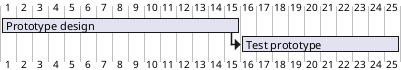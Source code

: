 @startgantt
[Prototype design] lasts 15 days
[Test prototype] lasts 10 days
[Test prototype] starts at [Prototype design]'s end
@endgantt